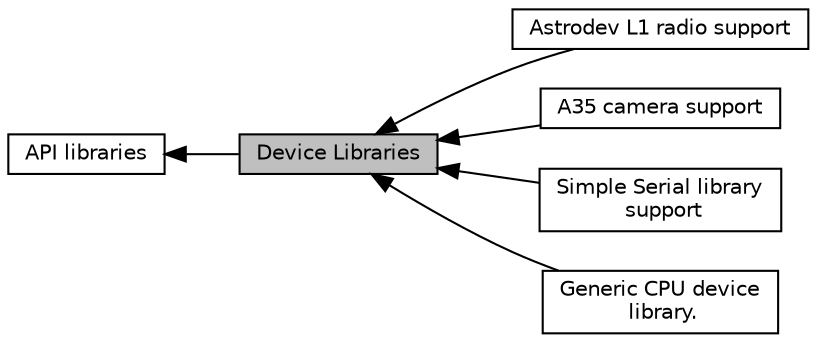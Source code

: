 digraph "Device Libraries"
{
  edge [fontname="Helvetica",fontsize="10",labelfontname="Helvetica",labelfontsize="10"];
  node [fontname="Helvetica",fontsize="10",shape=record];
  rankdir=LR;
  Node2 [label="Astrodev L1 radio support",height=0.2,width=0.4,color="black", fillcolor="white", style="filled",URL="$group__astrodev.html"];
  Node0 [label="Device Libraries",height=0.2,width=0.4,color="black", fillcolor="grey75", style="filled", fontcolor="black"];
  Node4 [label="A35 camera support",height=0.2,width=0.4,color="black", fillcolor="white", style="filled",URL="$group__acq__a35.html"];
  Node5 [label="Simple Serial library\l support",height=0.2,width=0.4,color="black", fillcolor="white", style="filled",URL="$group__cssl__lib.html"];
  Node3 [label="Generic CPU device\l library.",height=0.2,width=0.4,color="black", fillcolor="white", style="filled",URL="$group___device_cpu.html"];
  Node1 [label="API libraries",height=0.2,width=0.4,color="black", fillcolor="white", style="filled",URL="$group__libraries.html"];
  Node1->Node0 [shape=plaintext, dir="back", style="solid"];
  Node0->Node2 [shape=plaintext, dir="back", style="solid"];
  Node0->Node3 [shape=plaintext, dir="back", style="solid"];
  Node0->Node4 [shape=plaintext, dir="back", style="solid"];
  Node0->Node5 [shape=plaintext, dir="back", style="solid"];
}
